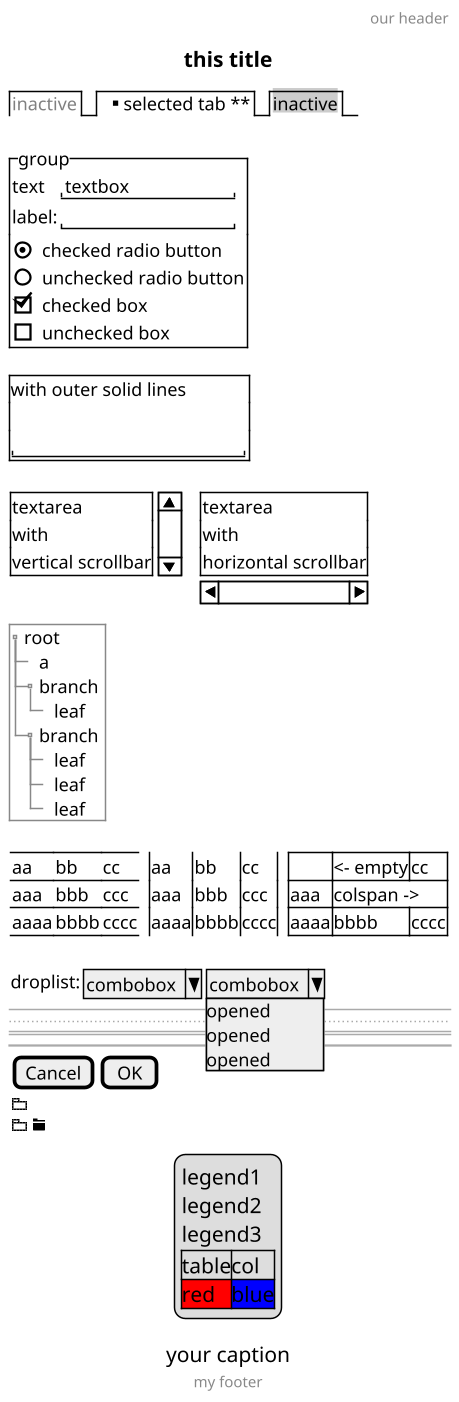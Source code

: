@startsalt salt_sample
scale 1.5
title this title
header our header
footer my footer
caption your caption
legend
legend1
legend2
legend3
|table|col|
|<#f00>red|<#blue>blue|
end legend
{
  {/ <color:gray>inactive | ** selected tab ** | <back:#ccc>inactive }
  .
  {^"group"
    {
      text | "textbox       "
      label: | "              "
    }
    {
      (X) checked radio button
      ( ) unchecked radio button
      [X] checked box
      [ ] unchecked box
    }
  }
  {+
    with outer solid lines
    .
    "                   "
  }
  .
  {
    {SI
      textarea
      with
      vertical scrollbar
    } |
    {S-
      textarea
      with
      horizontal scrollbar
    }
  }
  {T+
    + root
    ++ a
    ++ branch
    +++ leaf
    ++ branch
    +++ leaf
    +++ leaf
    +++ leaf
  }
  .
  {
    {-
      aa | bb | cc
      aaa | bbb | ccc
      aaaa | bbbb | cccc
    } | . |
    {!
      aa | bb | cc
      aaa | bbb | ccc
      aaaa | bbbb | cccc
    } | . |
    {#
      . | <- empty | cc
      aaa | colspan -> | *
      aaaa | bbbb | cccc
    }
  }
  .
  {
    droplist: | ^combobox^ | ^combobox^opened^opened^opened^
  }
  --
  ..
  ==
  ~~
  {
    [Cancel] | [ OK ]
  }

  {
    <<folder
............
.XXXXX......
.X...X......
.XXXXXXXXXX.
.X........X.
.X........X.
.X........X.
.X........X.
.XXXXXXXXXX.
............
    >>
  }
  {
    <<folder>> | <&folder>
  }
}
@endsalt